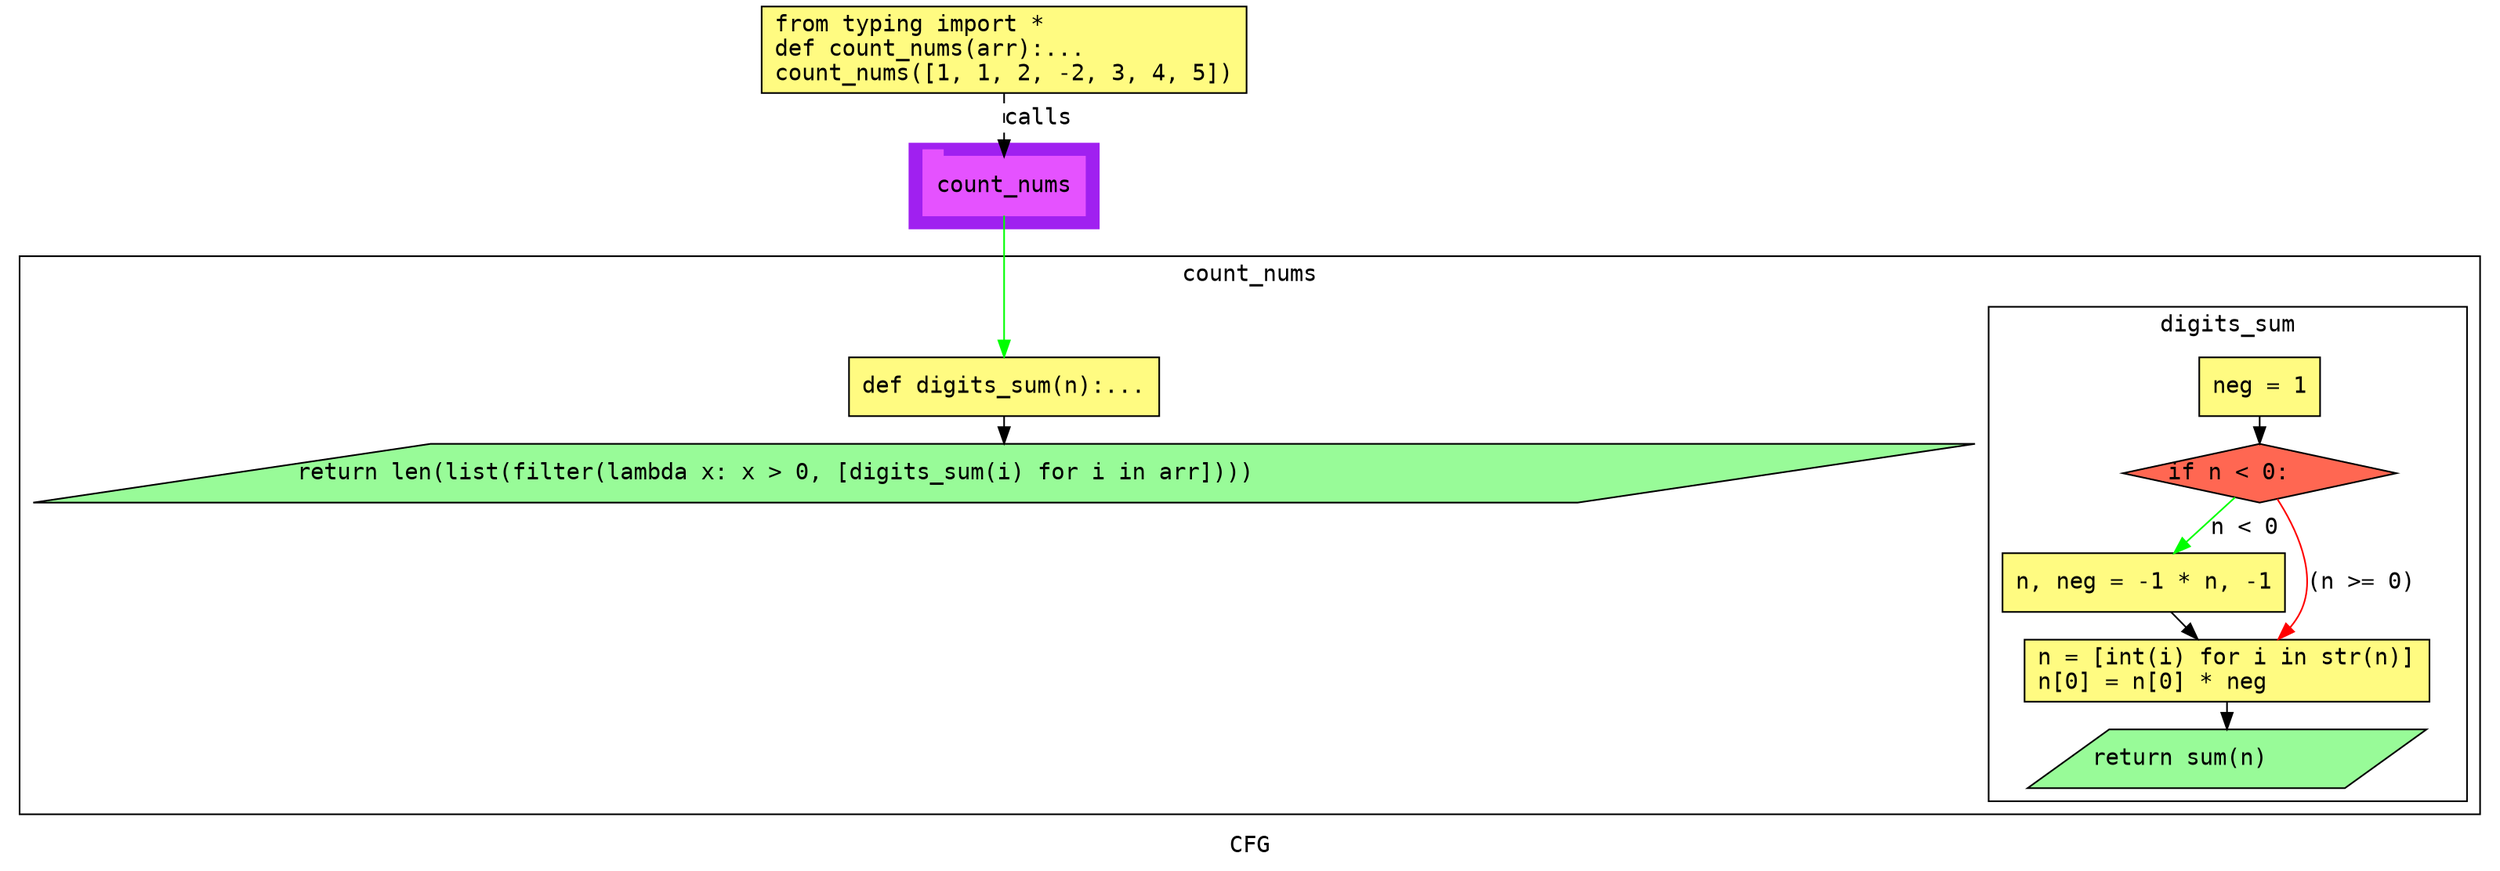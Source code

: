 digraph cluster408CFG {
	graph [bb="0,0,1481,526",
		compound=True,
		fontname="DejaVu Sans Mono",
		label=CFG,
		lheight=0.21,
		lp="740.5,11.5",
		lwidth=0.35,
		pack=False,
		rankdir=TB,
		ranksep=0.02
	];
	node [fontname="DejaVu Sans Mono",
		label="\N"
	];
	edge [fontname="DejaVu Sans Mono"];
	subgraph cluster_1 {
		graph [bb="532,390,648,442",
			color=purple,
			compound=true,
			fontname="DejaVu Sans Mono",
			label="",
			rankdir=TB,
			ranksep=0.02,
			shape=tab,
			style=filled
		];
		node [fontname="DejaVu Sans Mono"];
		edge [fontname="DejaVu Sans Mono"];
		17	[color="#E552FF",
			height=0.5,
			label=count_nums,
			linenum="[11]",
			pos="590,416",
			shape=tab,
			style=filled,
			width=1.375];
	}
	subgraph cluster4count_nums {
		graph [bb="8,31,1473,373",
			compound=True,
			fontname="DejaVu Sans Mono",
			label=count_nums,
			lheight=0.21,
			lp="740.5,361.5",
			lwidth=1.15,
			pack=False,
			rankdir=TB,
			ranksep=0.02
		];
		node [fontname="DejaVu Sans Mono"];
		edge [fontname="DejaVu Sans Mono"];
		subgraph cluster6digits_sum {
			graph [bb="1172,39,1465,342",
				compound=True,
				fontname="DejaVu Sans Mono",
				label=digits_sum,
				lheight=0.21,
				lp="1318.5,330.5",
				lwidth=1.15,
				pack=False,
				rankdir=TB,
				ranksep=0.02
			];
			node [fontname="DejaVu Sans Mono"];
			edge [fontname="DejaVu Sans Mono"];
			subgraph cluster_8 {
				graph [color=purple,
					compound=true,
					fontname="DejaVu Sans Mono",
					label="",
					rankdir=TB,
					ranksep=0.02,
					shape=tab,
					style=filled
				];
				node [fontname="DejaVu Sans Mono"];
				edge [fontname="DejaVu Sans Mono"];
			}
			5	[fillcolor="#FFFB81",
				height=0.5,
				label="neg = 1\l",
				linenum="[4]",
				pos="1338,293",
				shape=rectangle,
				style="filled,solid",
				width=1.0278];
			6	[fillcolor="#FF6752",
				height=0.5,
				label="if n < 0:\l",
				linenum="[5]",
				pos="1338,240",
				shape=diamond,
				style="filled,solid",
				width=2.3234];
			5 -> 6	[color=black,
				pos="e,1338,258.25 1338,274.73 1338,272.66 1338,270.5 1338,268.32"];
			7	[fillcolor="#FFFB81",
				height=0.5,
				label="n, neg = -1 * n, -1\l",
				linenum="[5]",
				pos="1267,173",
				shape=rectangle,
				style="filled,solid",
				width=2.4028];
			6 -> 7	[color=green,
				label="n < 0",
				lp="1329,206.5",
				pos="e,1285.6,191 1322.9,225.22 1314.2,217.26 1303.1,207.03 1293,197.8"];
			8	[fillcolor="#FFFB81",
				height=0.52778,
				label="n = [int(i) for i in str(n)]\ln[0] = n[0] * neg\l",
				linenum="[6, 7]",
				pos="1318,119",
				shape=rectangle,
				style="filled,solid",
				width=3.4444];
			6 -> 8	[color=red,
				label="(n >= 0)",
				lp="1400.5,173",
				pos="e,1349.5,138.33 1348.8,224.19 1360,206.96 1374.2,177.96 1363,155 1361.3,151.6 1359.2,148.43 1356.7,145.51"];
			7 -> 8	[color=black,
				pos="e,1300,138.32 1283.7,154.97 1286.6,151.97 1289.8,148.79 1292.9,145.62"];
			11	[fillcolor="#98fb98",
				height=0.5,
				label="return sum(n)\l",
				linenum="[8]",
				pos="1318,65",
				shape=parallelogram,
				style="filled,solid",
				width=3.2823];
			8 -> 11	[color=black,
				pos="e,1318,83.216 1318,99.813 1318,97.708 1318,95.527 1318,93.334"];
		}
		3	[fillcolor="#FFFB81",
			height=0.5,
			label="def digits_sum(n):...\l",
			linenum="[3]",
			pos="590,293",
			shape=rectangle,
			style="filled,solid",
			width=2.6389];
		14	[fillcolor="#98fb98",
			height=0.5,
			label="return len(list(filter(lambda x: x > 0, [digits_sum(i) for i in arr])))\l",
			linenum="[9]",
			pos="590,240",
			shape=parallelogram,
			style="filled,solid",
			width=15.935];
		3 -> 14	[color=black,
			pos="e,590,258.25 590,274.73 590,272.66 590,270.5 590,268.32"];
	}
	1	[fillcolor="#FFFB81",
		height=0.73611,
		label="from typing import *\ldef count_nums(arr):...\lcount_nums([1, 1, 2, -2, 3, 4, 5])\l",
		linenum="[1]",
		pos="590,499.5",
		shape=rectangle,
		style="filled,solid",
		width=4.125];
	1 -> 17	[label=calls,
		lp="611,457.5",
		pos="e,590,434.13 590,472.71 590,463.66 590,453.47 590,444.3",
		style=dashed];
	17 -> 3	[color=green,
		pos="e,590,311.38 590,397.92 590,378.04 590,344.92 590,321.42"];
}
